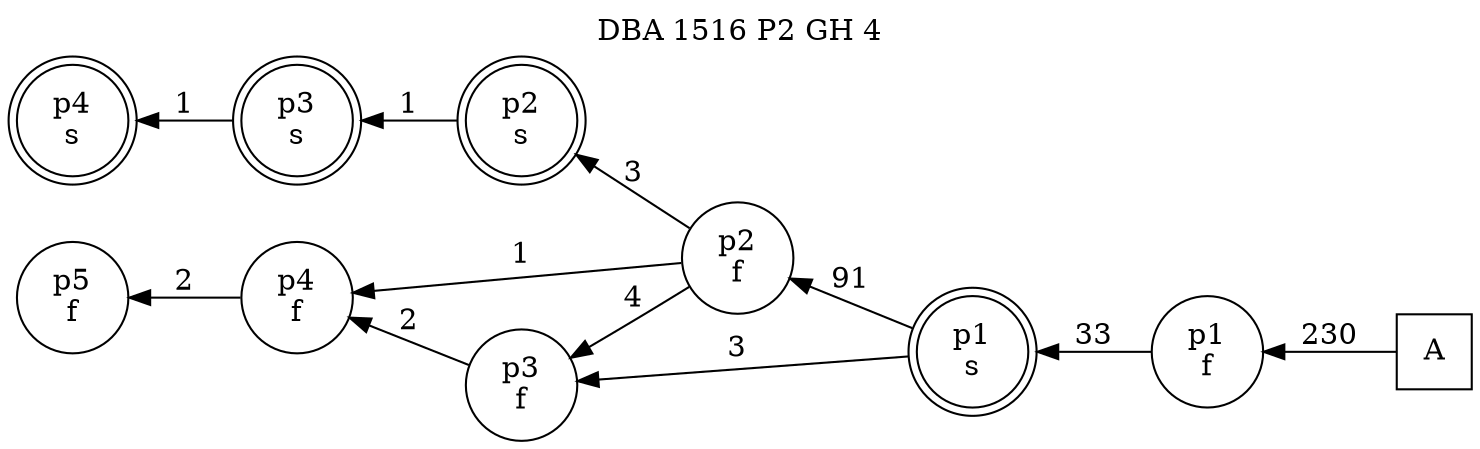 digraph DBA_1516_P2_GH_4_GOOD {
labelloc="tl"
label= " DBA 1516 P2 GH 4 "
rankdir="RL";
graph [ size=" 10 , 10 !"]

"A" [shape="square" label="A"]
"p1_f" [shape="circle" label="p1
f"]
"p1_s" [shape="doublecircle" label="p1
s"]
"p2_f" [shape="circle" label="p2
f"]
"p3_f" [shape="circle" label="p3
f"]
"p4_f" [shape="circle" label="p4
f"]
"p5_f" [shape="circle" label="p5
f"]
"p2_s" [shape="doublecircle" label="p2
s"]
"p3_s" [shape="doublecircle" label="p3
s"]
"p4_s" [shape="doublecircle" label="p4
s"]
"A" -> "p1_f" [ label=230]
"p1_f" -> "p1_s" [ label=33]
"p1_s" -> "p2_f" [ label=91]
"p1_s" -> "p3_f" [ label=3]
"p2_f" -> "p3_f" [ label=4]
"p2_f" -> "p4_f" [ label=1]
"p2_f" -> "p2_s" [ label=3]
"p3_f" -> "p4_f" [ label=2]
"p4_f" -> "p5_f" [ label=2]
"p2_s" -> "p3_s" [ label=1]
"p3_s" -> "p4_s" [ label=1]
}
